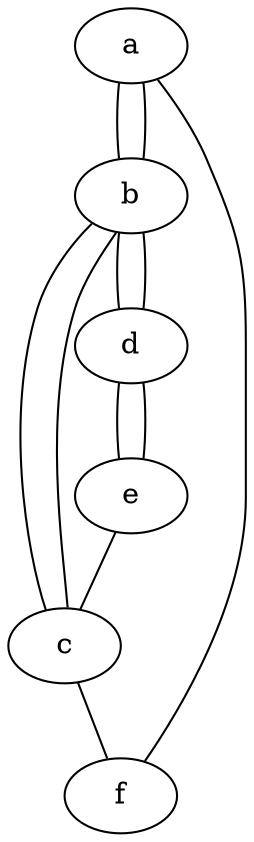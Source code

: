 graph
  {
  a -- b;
  a -- f;
  b -- c;
  b -- a;
  b -- d;
  c -- b;
  c -- f;
  d -- e;
  d -- b;
  e -- d;
  e -- c;
  }